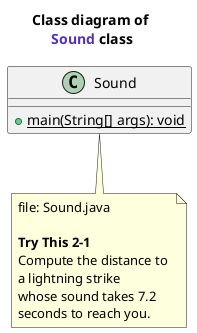 @startuml
title Class diagram of \n<font name=monospace><color #5132be>Sound</color></font> class

class Sound {
    {method} + {static} main(String[] args): void
}
note bottom of Sound
    file: Sound.java

    <b>Try This 2-1</b>
    Compute the distance to 
    a lightning strike
    whose sound takes 7.2 
    seconds to reach you.
end note
@enduml
